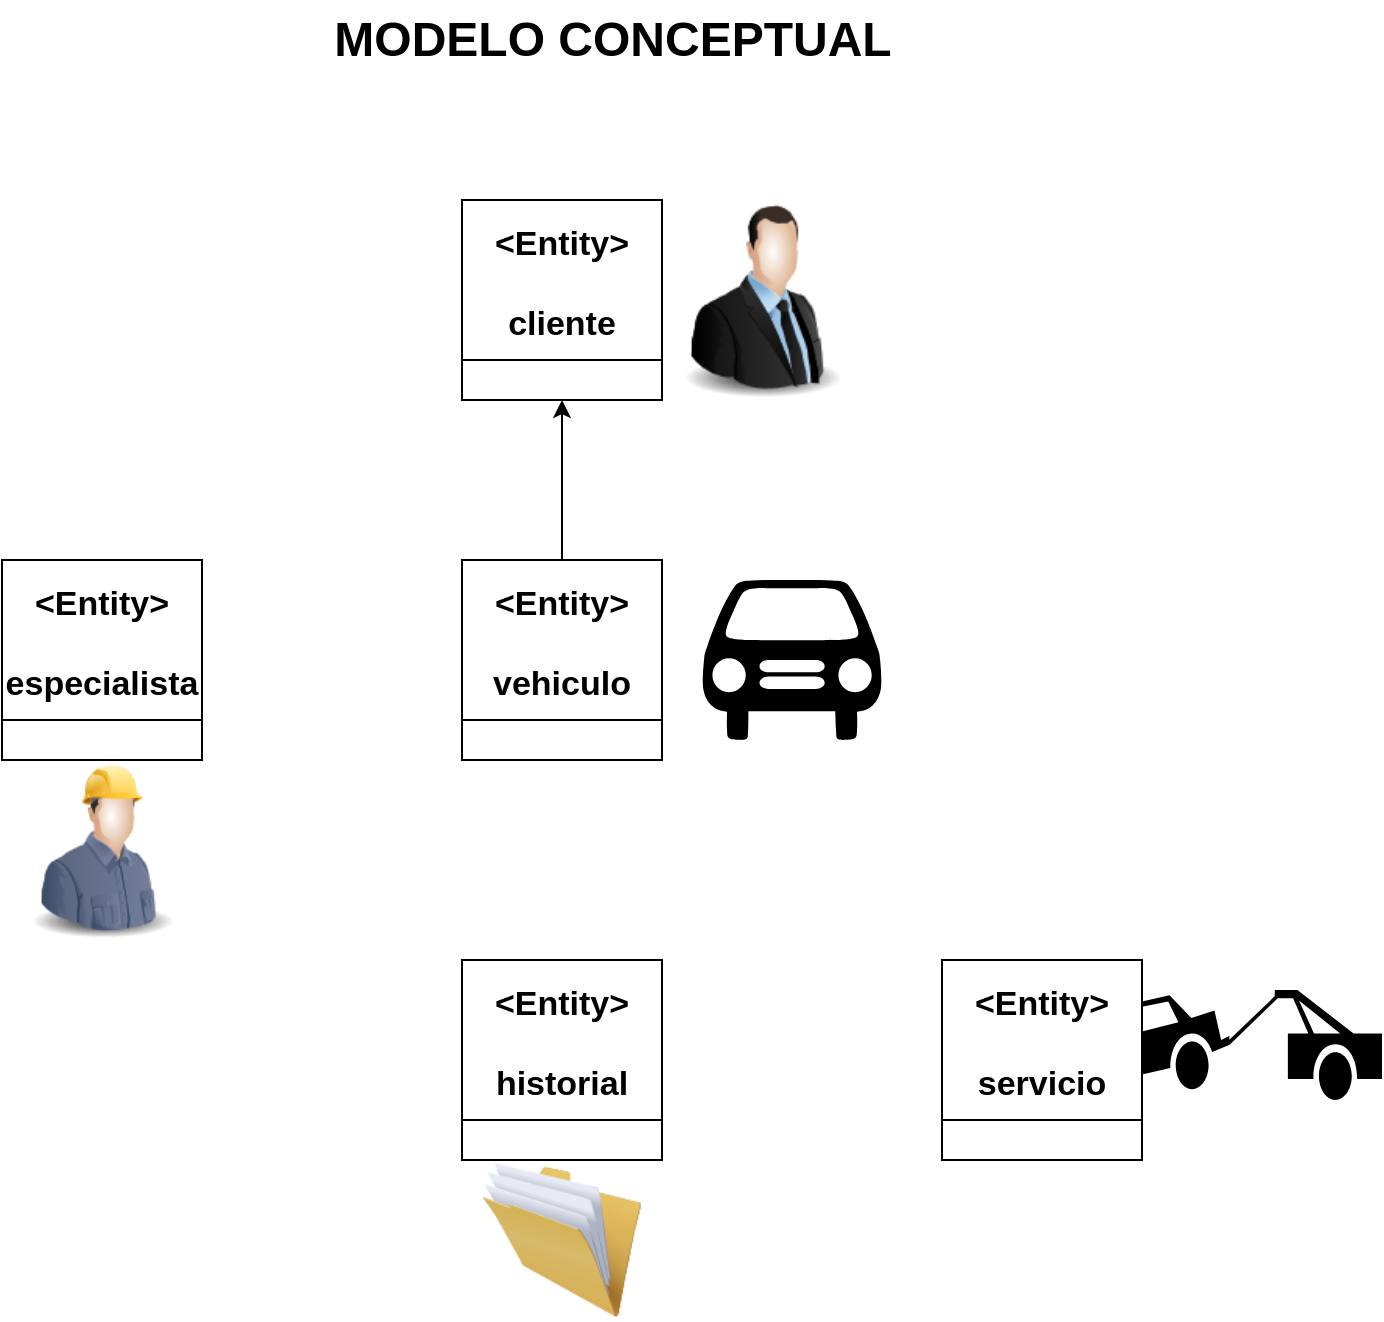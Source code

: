 <mxfile version="20.2.7" type="github">
  <diagram id="DfztHcjs3aSxvOM9F-QI" name="Página-1">
    <mxGraphModel dx="1157" dy="643" grid="1" gridSize="10" guides="1" tooltips="1" connect="1" arrows="1" fold="1" page="1" pageScale="1" pageWidth="827" pageHeight="1169" math="0" shadow="0">
      <root>
        <mxCell id="0" />
        <mxCell id="1" parent="0" />
        <object label="&lt;Entity&gt;&#xa;&#xa;vehiculo" sss="fdf" id="Vg6PW1GtZ7q1ZG2r7NDm-2">
          <mxCell style="swimlane;fontStyle=1;childLayout=stackLayout;horizontal=1;startSize=80;fillColor=#ffffff;horizontalStack=0;resizeParent=1;resizeParentMax=0;resizeLast=0;collapsible=0;marginBottom=0;swimlaneFillColor=#ffffff;fontSize=17;" vertex="1" parent="1">
            <mxGeometry x="330" y="370" width="100" height="100" as="geometry" />
          </mxCell>
        </object>
        <object label="&lt;Entity&gt;&#xa;&#xa;cliente" sss="fdf" id="Vg6PW1GtZ7q1ZG2r7NDm-6">
          <mxCell style="swimlane;fontStyle=1;childLayout=stackLayout;horizontal=1;startSize=80;fillColor=#ffffff;horizontalStack=0;resizeParent=1;resizeParentMax=0;resizeLast=0;collapsible=0;marginBottom=0;swimlaneFillColor=#ffffff;fontSize=17;" vertex="1" parent="1">
            <mxGeometry x="330" y="190" width="100" height="100" as="geometry" />
          </mxCell>
        </object>
        <object label="&lt;Entity&gt;&#xa;&#xa;especialista" sss="fdf" id="Vg6PW1GtZ7q1ZG2r7NDm-7">
          <mxCell style="swimlane;fontStyle=1;childLayout=stackLayout;horizontal=1;startSize=80;fillColor=#ffffff;horizontalStack=0;resizeParent=1;resizeParentMax=0;resizeLast=0;collapsible=0;marginBottom=0;swimlaneFillColor=#ffffff;fontSize=17;" vertex="1" parent="1">
            <mxGeometry x="100" y="370" width="100" height="100" as="geometry" />
          </mxCell>
        </object>
        <object label="&lt;Entity&gt;&#xa;&#xa;historial" sss="fdf" id="Vg6PW1GtZ7q1ZG2r7NDm-8">
          <mxCell style="swimlane;fontStyle=1;childLayout=stackLayout;horizontal=1;startSize=80;fillColor=#ffffff;horizontalStack=0;resizeParent=1;resizeParentMax=0;resizeLast=0;collapsible=0;marginBottom=0;swimlaneFillColor=#ffffff;fontSize=17;" vertex="1" parent="1">
            <mxGeometry x="330" y="570" width="100" height="100" as="geometry" />
          </mxCell>
        </object>
        <object label="&lt;Entity&gt;&#xa;&#xa;servicio" sss="fdf" id="Vg6PW1GtZ7q1ZG2r7NDm-9">
          <mxCell style="swimlane;fontStyle=1;childLayout=stackLayout;horizontal=1;startSize=80;fillColor=#ffffff;horizontalStack=0;resizeParent=1;resizeParentMax=0;resizeLast=0;collapsible=0;marginBottom=0;swimlaneFillColor=#ffffff;fontSize=17;" vertex="1" parent="1">
            <mxGeometry x="570" y="570" width="100" height="100" as="geometry" />
          </mxCell>
        </object>
        <mxCell id="Vg6PW1GtZ7q1ZG2r7NDm-10" value="" style="shape=mxgraph.signs.transportation.car_1;html=1;pointerEvents=1;fillColor=#000000;strokeColor=none;verticalLabelPosition=bottom;verticalAlign=top;align=center;sketch=0;fontSize=16;" vertex="1" parent="1">
          <mxGeometry x="450" y="380" width="90" height="80" as="geometry" />
        </mxCell>
        <mxCell id="Vg6PW1GtZ7q1ZG2r7NDm-11" value="" style="shape=mxgraph.signs.transportation.tow_away;html=1;pointerEvents=1;fillColor=#000000;strokeColor=none;verticalLabelPosition=bottom;verticalAlign=top;align=center;sketch=0;fontSize=16;" vertex="1" parent="1">
          <mxGeometry x="670" y="585" width="120" height="55" as="geometry" />
        </mxCell>
        <mxCell id="Vg6PW1GtZ7q1ZG2r7NDm-13" value="" style="image;html=1;image=img/lib/clip_art/people/Suit_Man_128x128.png;fontSize=16;" vertex="1" parent="1">
          <mxGeometry x="430" y="190" width="100" height="100" as="geometry" />
        </mxCell>
        <mxCell id="Vg6PW1GtZ7q1ZG2r7NDm-14" value="" style="image;html=1;image=img/lib/clip_art/people/Construction_Worker_Man_128x128.png;fontSize=16;" vertex="1" parent="1">
          <mxGeometry x="100" y="470" width="100" height="90" as="geometry" />
        </mxCell>
        <mxCell id="Vg6PW1GtZ7q1ZG2r7NDm-15" value="" style="image;html=1;image=img/lib/clip_art/general/Full_Folder_128x128.png;fontSize=16;" vertex="1" parent="1">
          <mxGeometry x="340" y="670" width="80" height="80" as="geometry" />
        </mxCell>
        <mxCell id="Vg6PW1GtZ7q1ZG2r7NDm-16" value="" style="endArrow=classic;html=1;rounded=0;fontSize=16;entryX=0.5;entryY=1;entryDx=0;entryDy=0;" edge="1" parent="1" source="Vg6PW1GtZ7q1ZG2r7NDm-2" target="Vg6PW1GtZ7q1ZG2r7NDm-6">
          <mxGeometry width="50" height="50" relative="1" as="geometry">
            <mxPoint x="320" y="530" as="sourcePoint" />
            <mxPoint x="260" y="490" as="targetPoint" />
          </mxGeometry>
        </mxCell>
        <mxCell id="Vg6PW1GtZ7q1ZG2r7NDm-17" value="MODELO CONCEPTUAL" style="text;strokeColor=none;fillColor=none;html=1;fontSize=24;fontStyle=1;verticalAlign=middle;align=center;" vertex="1" parent="1">
          <mxGeometry x="280" y="90" width="250" height="40" as="geometry" />
        </mxCell>
      </root>
    </mxGraphModel>
  </diagram>
</mxfile>
